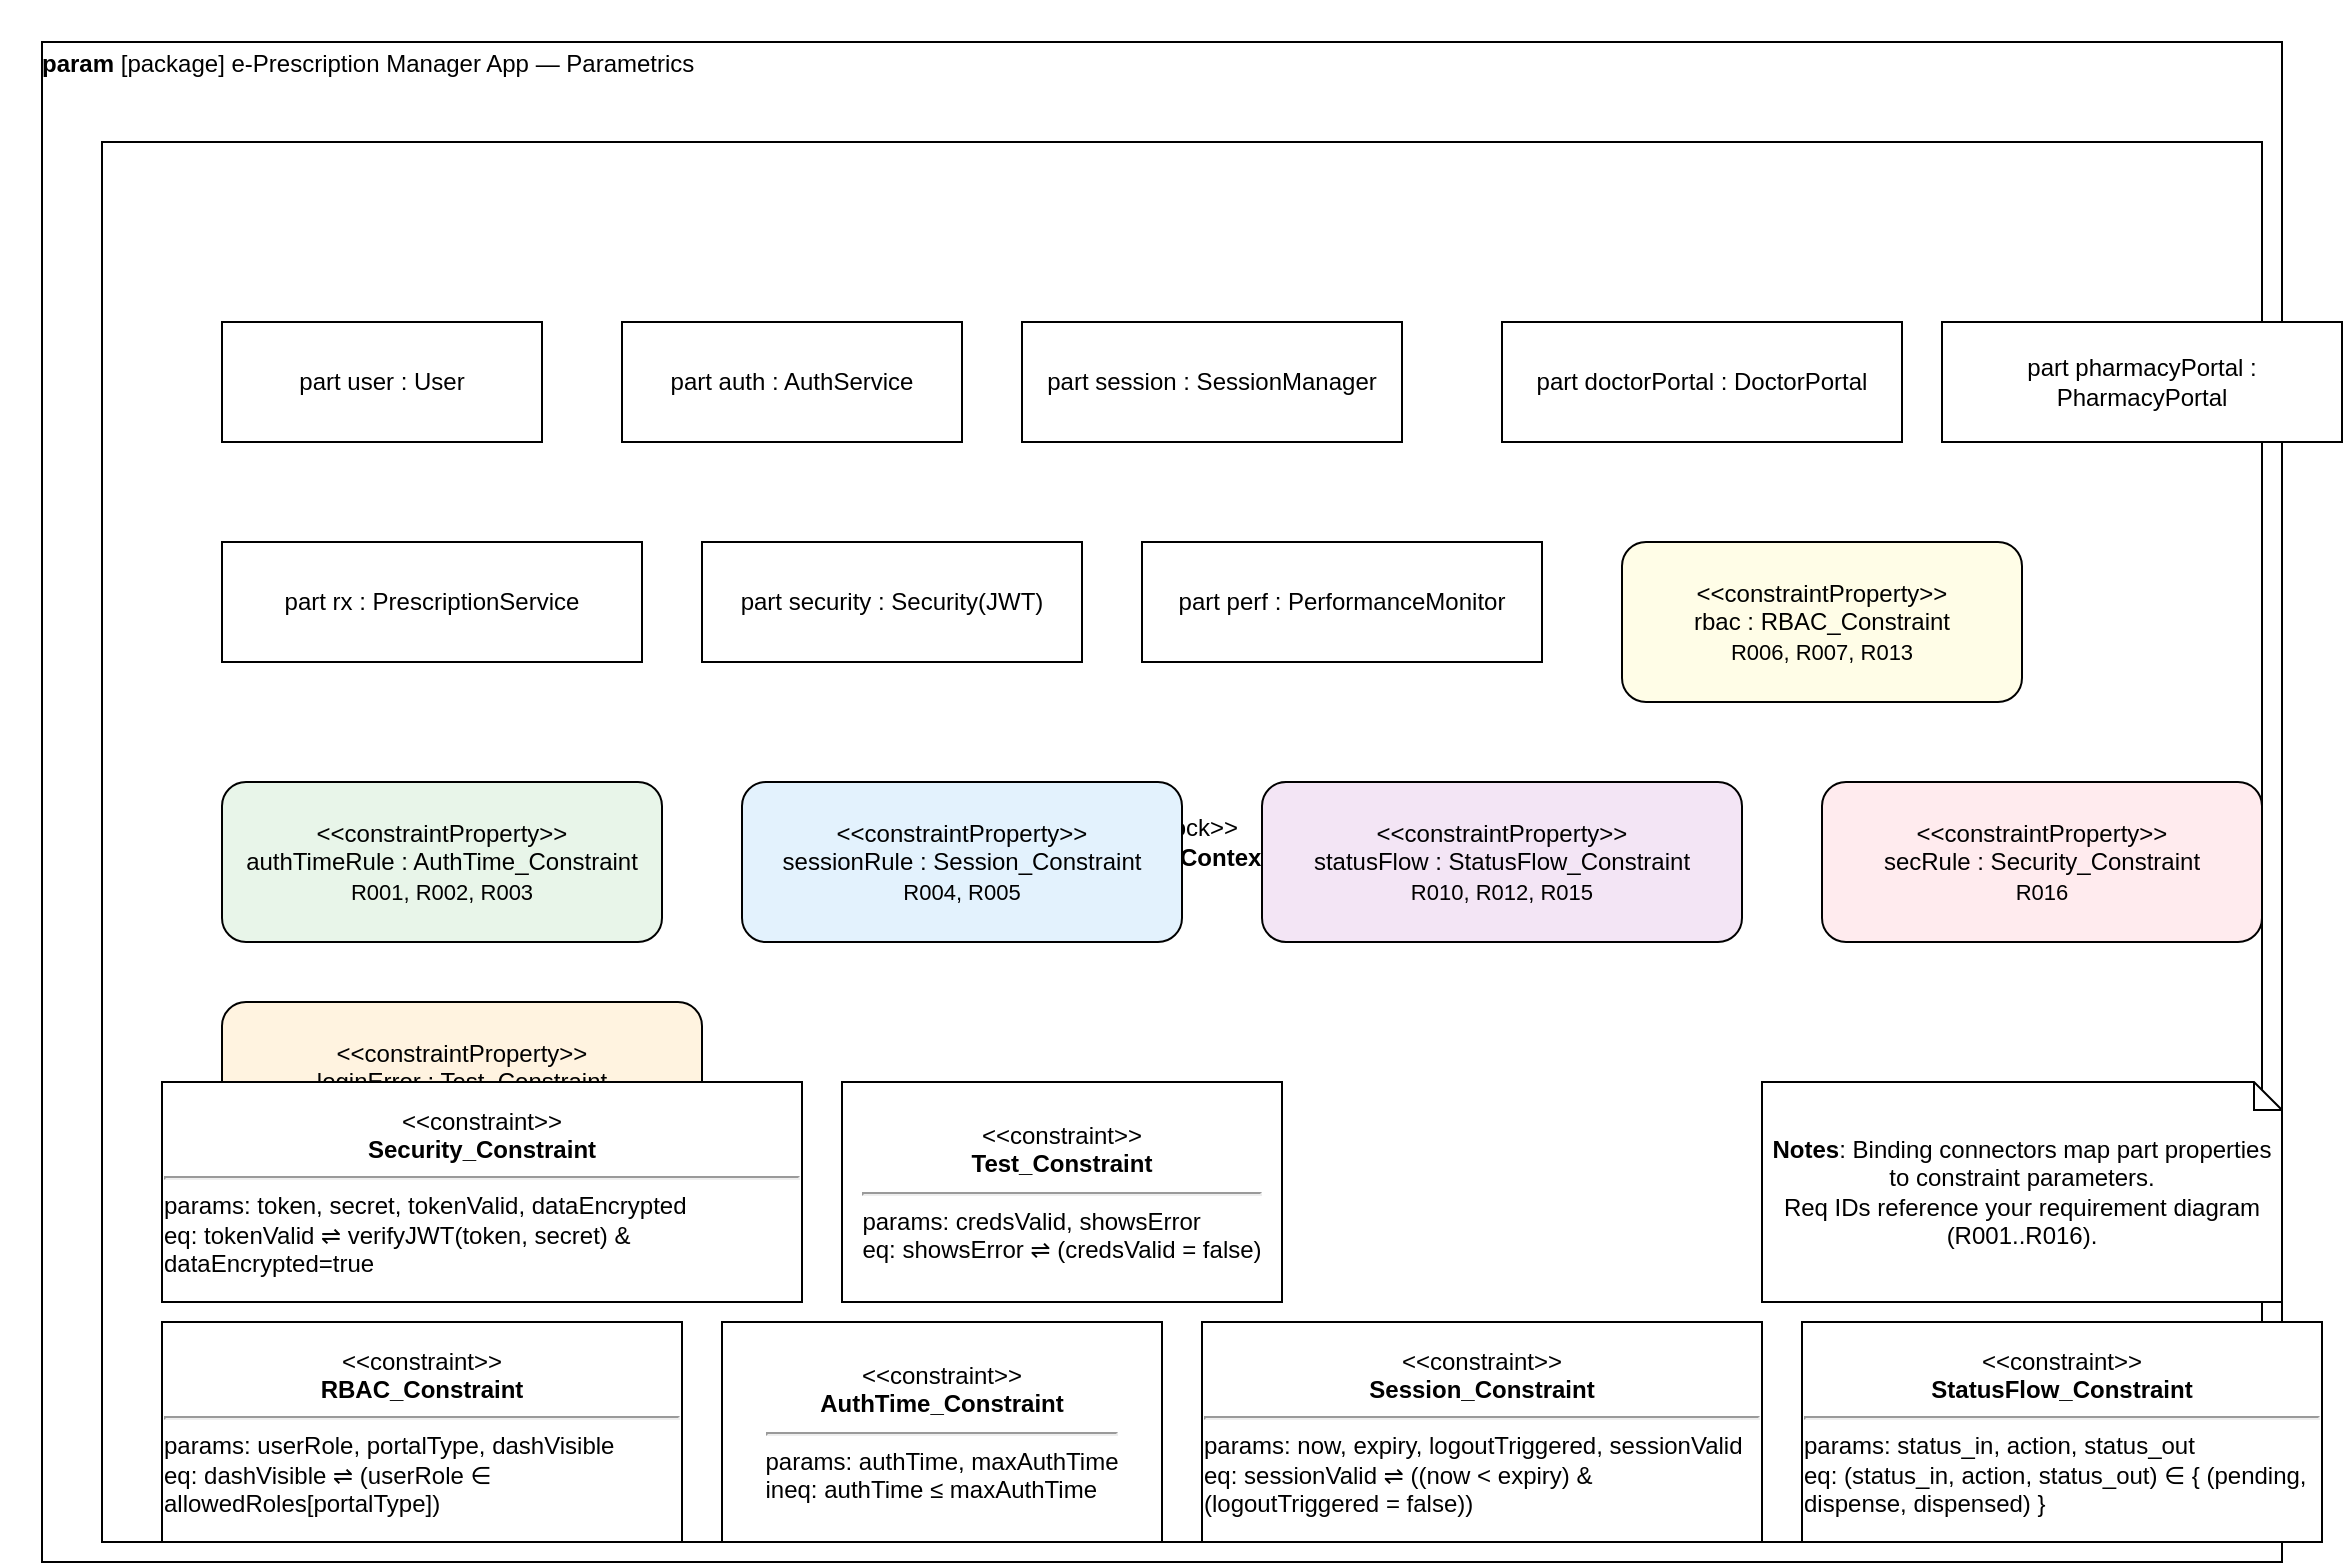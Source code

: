 <mxfile version="28.1.0">
  <diagram id="param-1" name="Parametric-1">
    <mxGraphModel dx="1800" dy="1200" grid="1" gridSize="10" guides="1" tooltips="1" connect="1" arrows="1" fold="1" page="1" pageScale="1.2" pageWidth="1169" pageHeight="826" background="none" math="0" shadow="0">
      <root>
        <mxCell id="0"/>
        <mxCell id="1" parent="0"/>
        <mxCell id="pkg" value="&lt;p style='margin:0px;margin-top:4px;text-align:left'&gt;&lt;b&gt;param&lt;/b&gt; [package] e-Prescription Manager App — Parametrics&lt;/p&gt;" style="shape=mxgraph.sysml.package;html=1;overflow=fill;whiteSpace=wrap;fillColor=none;gradientColor=none;fontSize=12;align=left;labelX=20;" vertex="1" parent="1">
          <mxGeometry x="20" y="20" width="1120" height="760" as="geometry"/>
        </mxCell>
        <mxCell id="ctx" value="&lt;p style='margin:0;text-align:center'&gt;&amp;lt;&amp;lt;block&amp;gt;&amp;gt;&lt;br/&gt;&lt;b&gt;SystemContext&lt;/b&gt;&lt;/p&gt;" style="shape=rect;html=1;whiteSpace=wrap;rounded=0;strokeDasharray=3 3;" vertex="1" parent="pkg">
          <mxGeometry x="30" y="50" width="1080" height="700" as="geometry"/>
        </mxCell>
        <mxCell id="p_user" value="&lt;p style='margin:0;text-align:center'&gt;part user : User&lt;/p&gt;" style="shape=rect;html=1;whiteSpace=wrap;rounded=0;" vertex="1" parent="ctx">
          <mxGeometry x="60" y="90" width="160" height="60" as="geometry"/>
        </mxCell>
        <mxCell id="p_auth" value="&lt;p style='margin:0;text-align:center'&gt;part auth : AuthService&lt;/p&gt;" style="shape=rect;html=1;whiteSpace=wrap;rounded=0;" vertex="1" parent="ctx">
          <mxGeometry x="260" y="90" width="170" height="60" as="geometry"/>
        </mxCell>
        <mxCell id="p_sess" value="&lt;p style='margin:0;text-align:center'&gt;part session : SessionManager&lt;/p&gt;" style="shape=rect;html=1;whiteSpace=wrap;rounded=0;" vertex="1" parent="ctx">
          <mxGeometry x="460" y="90" width="190" height="60" as="geometry"/>
        </mxCell>
        <mxCell id="p_doc" value="&lt;p style='margin:0;text-align:center'&gt;part doctorPortal : DoctorPortal&lt;/p&gt;" style="shape=rect;html=1;whiteSpace=wrap;rounded=0;" vertex="1" parent="ctx">
          <mxGeometry x="700" y="90" width="200" height="60" as="geometry"/>
        </mxCell>
        <mxCell id="p_pharm" value="&lt;p style='margin:0;text-align:center'&gt;part pharmacyPortal : PharmacyPortal&lt;/p&gt;" style="shape=rect;html=1;whiteSpace=wrap;rounded=0;" vertex="1" parent="ctx">
          <mxGeometry x="920" y="90" width="200" height="60" as="geometry"/>
        </mxCell>
        <mxCell id="p_rx" value="&lt;p style='margin:0;text-align:center'&gt;part rx : PrescriptionService&lt;/p&gt;" style="shape=rect;html=1;whiteSpace=wrap;rounded=0;" vertex="1" parent="ctx">
          <mxGeometry x="60" y="200" width="210" height="60" as="geometry"/>
        </mxCell>
        <mxCell id="p_sec" value="&lt;p style='margin:0;text-align:center'&gt;part security : Security(JWT)&lt;/p&gt;" style="shape=rect;html=1;whiteSpace=wrap;rounded=0;" vertex="1" parent="ctx">
          <mxGeometry x="300" y="200" width="190" height="60" as="geometry"/>
        </mxCell>
        <mxCell id="p_perf" value="&lt;p style='margin:0;text-align:center'&gt;part perf : PerformanceMonitor&lt;/p&gt;" style="shape=rect;html=1;whiteSpace=wrap;rounded=0;" vertex="1" parent="ctx">
          <mxGeometry x="520" y="200" width="200" height="60" as="geometry"/>
        </mxCell>
        <mxCell id="c_rbac" value="&lt;p style='margin:0;text-align:center'&gt;&amp;lt;&amp;lt;constraintProperty&amp;gt;&amp;gt;&lt;br/&gt;rbac : RBAC_Constraint&lt;br/&gt;&lt;span style='font-size:11px'&gt;R006, R007, R013&lt;/span&gt;&lt;/p&gt;" style="shape=rect;html=1;whiteSpace=wrap;fillColor=#FFFDE7;rounded=1;" vertex="1" parent="ctx">
          <mxGeometry x="760" y="200" width="200" height="80" as="geometry"/>
        </mxCell>
        <mxCell id="c_authTime" value="&lt;p style='margin:0;text-align:center'&gt;&amp;lt;&amp;lt;constraintProperty&amp;gt;&amp;gt;&lt;br/&gt;authTimeRule : AuthTime_Constraint&lt;br/&gt;&lt;span style='font-size:11px'&gt;R001, R002, R003&lt;/span&gt;&lt;/p&gt;" style="shape=rect;html=1;whiteSpace=wrap;fillColor=#E8F5E9;rounded=1;" vertex="1" parent="ctx">
          <mxGeometry x="60" y="320" width="220" height="80" as="geometry"/>
        </mxCell>
        <mxCell id="c_session" value="&lt;p style='margin:0;text-align:center'&gt;&amp;lt;&amp;lt;constraintProperty&amp;gt;&amp;gt;&lt;br/&gt;sessionRule : Session_Constraint&lt;br/&gt;&lt;span style='font-size:11px'&gt;R004, R005&lt;/span&gt;&lt;/p&gt;" style="shape=rect;html=1;whiteSpace=wrap;fillColor=#E3F2FD;rounded=1;" vertex="1" parent="ctx">
          <mxGeometry x="320" y="320" width="220" height="80" as="geometry"/>
        </mxCell>
        <mxCell id="c_status" value="&lt;p style='margin:0;text-align:center'&gt;&amp;lt;&amp;lt;constraintProperty&amp;gt;&amp;gt;&lt;br/&gt;statusFlow : StatusFlow_Constraint&lt;br/&gt;&lt;span style='font-size:11px'&gt;R010, R012, R015&lt;/span&gt;&lt;/p&gt;" style="shape=rect;html=1;whiteSpace=wrap;fillColor=#F3E5F5;rounded=1;" vertex="1" parent="ctx">
          <mxGeometry x="580" y="320" width="240" height="80" as="geometry"/>
        </mxCell>
        <mxCell id="c_security" value="&lt;p style='margin:0;text-align:center'&gt;&amp;lt;&amp;lt;constraintProperty&amp;gt;&amp;gt;&lt;br/&gt;secRule : Security_Constraint&lt;br/&gt;&lt;span style='font-size:11px'&gt;R016&lt;/span&gt;&lt;/p&gt;" style="shape=rect;html=1;whiteSpace=wrap;fillColor=#FFEBEE;rounded=1;" vertex="1" parent="ctx">
          <mxGeometry x="860" y="320" width="220" height="80" as="geometry"/>
        </mxCell>
        <mxCell id="c_test" value="&lt;p style='margin:0;text-align:center'&gt;&amp;lt;&amp;lt;constraintProperty&amp;gt;&amp;gt;&lt;br/&gt;loginError : Test_Constraint&lt;br/&gt;&lt;span style='font-size:11px'&gt;verifies R002&lt;/span&gt;&lt;/p&gt;" style="shape=rect;html=1;whiteSpace=wrap;fillColor=#FFF3E0;rounded=1;" vertex="1" parent="ctx">
          <mxGeometry x="60" y="430" width="240" height="80" as="geometry"/>
        </mxCell>
        <mxCell id="def_rbac" value="&lt;p style='margin:0;text-align:center'&gt;&amp;lt;&amp;lt;constraint&amp;gt;&amp;gt;&lt;br/&gt;&lt;b&gt;RBAC_Constraint&lt;/b&gt;&lt;/p&gt;&lt;hr/&gt;&lt;p style='margin:0;text-align:left;font-size:12px'&gt;params: userRole, portalType, dashVisible&lt;br/&gt;eq: dashVisible &amp;#8652; (userRole ∈ allowedRoles[portalType])&lt;/p&gt;" style="shape=rect;html=1;whiteSpace=wrap;rounded=0;" vertex="1" parent="pkg">
          <mxGeometry x="60" y="640" width="260" height="110" as="geometry"/>
        </mxCell>
        <mxCell id="def_auth" value="&lt;p style='margin:0;text-align:center'&gt;&amp;lt;&amp;lt;constraint&amp;gt;&amp;gt;&lt;br/&gt;&lt;b&gt;AuthTime_Constraint&lt;/b&gt;&lt;/p&gt;&lt;hr/&gt;&lt;p style='margin:0;text-align:left;font-size:12px'&gt;params: authTime, maxAuthTime&lt;br/&gt;ineq: authTime ≤ maxAuthTime&lt;/p&gt;" style="shape=rect;html=1;whiteSpace=wrap;rounded=0;" vertex="1" parent="pkg">
          <mxGeometry x="340" y="640" width="220" height="110" as="geometry"/>
        </mxCell>
        <mxCell id="def_session" value="&lt;p style='margin:0;text-align:center'&gt;&amp;lt;&amp;lt;constraint&amp;gt;&amp;gt;&lt;br/&gt;&lt;b&gt;Session_Constraint&lt;/b&gt;&lt;/p&gt;&lt;hr/&gt;&lt;p style='margin:0;text-align:left;font-size:12px'&gt;params: now, expiry, logoutTriggered, sessionValid&lt;br/&gt;eq: sessionValid &amp;#8652; ((now &lt; expiry) &amp;amp; (logoutTriggered = false))&lt;/p&gt;" style="shape=rect;html=1;whiteSpace=wrap;rounded=0;" vertex="1" parent="pkg">
          <mxGeometry x="580" y="640" width="280" height="110" as="geometry"/>
        </mxCell>
        <mxCell id="def_status" value="&lt;p style='margin:0;text-align:center'&gt;&amp;lt;&amp;lt;constraint&amp;gt;&amp;gt;&lt;br/&gt;&lt;b&gt;StatusFlow_Constraint&lt;/b&gt;&lt;/p&gt;&lt;hr/&gt;&lt;p style='margin:0;text-align:left;font-size:12px'&gt;params: status_in, action, status_out&lt;br/&gt;eq: (status_in, action, status_out) ∈ { (pending, dispense, dispensed) }&lt;/p&gt;" style="shape=rect;html=1;whiteSpace=wrap;rounded=0;" vertex="1" parent="pkg">
          <mxGeometry x="880" y="640" width="260" height="110" as="geometry"/>
        </mxCell>
        <mxCell id="def_sec" value="&lt;p style='margin:0;text-align:center'&gt;&amp;lt;&amp;lt;constraint&amp;gt;&amp;gt;&lt;br/&gt;&lt;b&gt;Security_Constraint&lt;/b&gt;&lt;/p&gt;&lt;hr/&gt;&lt;p style='margin:0;text-align:left;font-size:12px'&gt;params: token, secret, tokenValid, dataEncrypted&lt;br/&gt;eq: tokenValid &amp;#8652; verifyJWT(token, secret) &amp;amp; dataEncrypted=true&lt;/p&gt;" style="shape=rect;html=1;whiteSpace=wrap;rounded=0;" vertex="1" parent="pkg">
          <mxGeometry x="60" y="520" width="320" height="110" as="geometry"/>
        </mxCell>
        <mxCell id="def_test" value="&lt;p style='margin:0;text-align:center'&gt;&amp;lt;&amp;lt;constraint&amp;gt;&amp;gt;&lt;br/&gt;&lt;b&gt;Test_Constraint&lt;/b&gt;&lt;/p&gt;&lt;hr/&gt;&lt;p style='margin:0;text-align:left;font-size:12px'&gt;params: credsValid, showsError&lt;br/&gt;eq: showsError &amp;#8652; (credsValid = false)&lt;/p&gt;" style="shape=rect;html=1;whiteSpace=wrap;rounded=0;" vertex="1" parent="pkg">
          <mxGeometry x="400" y="520" width="220" height="110" as="geometry"/>
        </mxCell>
        <mxCell id="b1" edge="1" parent="ctx" source="p_user" target="c_rbac" style="edgeStyle=orthogonalEdgeStyle;rounded=0;endArrow=none;endFill=0;"/>
        <mxCell id="b2" edge="1" parent="ctx" source="p_doc" target="c_rbac" style="edgeStyle=orthogonalEdgeStyle;rounded=0;endArrow=none;endFill=0;"/>
        <mxCell id="b3" edge="1" parent="ctx" source="p_pharm" target="c_rbac" style="edgeStyle=orthogonalEdgeStyle;rounded=0;endArrow=none;endFill=0;"/>
        <mxCell id="b4" edge="1" parent="ctx" source="p_auth" target="c_authTime" style="edgeStyle=orthogonalEdgeStyle;rounded=0;endArrow=none;endFill=0;"/>
        <mxCell id="b5" edge="1" parent="ctx" source="p_perf" target="c_authTime" style="edgeStyle=orthogonalEdgeStyle;rounded=0;endArrow=none;endFill=0;"/>
        <mxCell id="b6" edge="1" parent="ctx" source="p_sess" target="c_session" style="edgeStyle=orthogonalEdgeStyle;rounded=0;endArrow=none;endFill=0;"/>
        <mxCell id="b7" edge="1" parent="ctx" source="p_auth" target="c_session" style="edgeStyle=orthogonalEdgeStyle;rounded=0;endArrow=none;endFill=0;"/>
        <mxCell id="b8" edge="1" parent="ctx" source="p_rx" target="c_status" style="edgeStyle=orthogonalEdgeStyle;rounded=0;endArrow=none;endFill=0;"/>
        <mxCell id="b9" edge="1" parent="ctx" source="p_pharm" target="c_status" style="edgeStyle=orthogonalEdgeStyle;rounded=0;endArrow=none;endFill=0;"/>
        <mxCell id="b10" edge="1" parent="ctx" source="p_sec" target="c_security" style="edgeStyle=orthogonalEdgeStyle;rounded=0;endArrow=none;endFill=0;"/>
        <mxCell id="b11" edge="1" parent="ctx" source="p_auth" target="c_security" style="edgeStyle=orthogonalEdgeStyle;rounded=0;endArrow=none;endFill=0;"/>
        <mxCell id="b12" edge="1" parent="ctx" source="p_auth" target="c_test" style="edgeStyle=orthogonalEdgeStyle;rounded=0;endArrow=none;endFill=0;"/>
        <mxCell id="note" value="&lt;p style='margin:0'&gt;&lt;b&gt;Notes&lt;/b&gt;: Binding connectors map part properties to constraint parameters.&lt;br/&gt;Req IDs reference your requirement diagram (R001..R016).&lt;/p&gt;" style="shape=note;whiteSpace=wrap;html=1;size=14;" vertex="1" parent="pkg">
          <mxGeometry x="860" y="520" width="260" height="110" as="geometry"/>
        </mxCell>
      </root>
    </mxGraphModel>
  </diagram>
</mxfile>